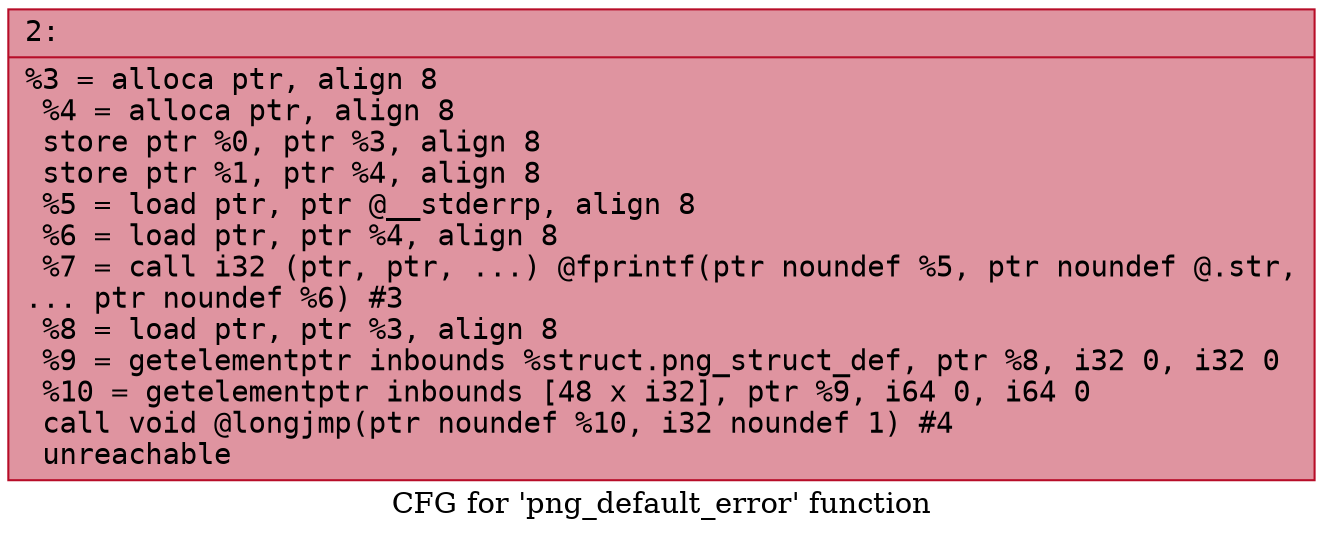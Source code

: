 digraph "CFG for 'png_default_error' function" {
	label="CFG for 'png_default_error' function";

	Node0x600000c85bd0 [shape=record,color="#b70d28ff", style=filled, fillcolor="#b70d2870" fontname="Courier",label="{2:\l|  %3 = alloca ptr, align 8\l  %4 = alloca ptr, align 8\l  store ptr %0, ptr %3, align 8\l  store ptr %1, ptr %4, align 8\l  %5 = load ptr, ptr @__stderrp, align 8\l  %6 = load ptr, ptr %4, align 8\l  %7 = call i32 (ptr, ptr, ...) @fprintf(ptr noundef %5, ptr noundef @.str,\l... ptr noundef %6) #3\l  %8 = load ptr, ptr %3, align 8\l  %9 = getelementptr inbounds %struct.png_struct_def, ptr %8, i32 0, i32 0\l  %10 = getelementptr inbounds [48 x i32], ptr %9, i64 0, i64 0\l  call void @longjmp(ptr noundef %10, i32 noundef 1) #4\l  unreachable\l}"];
}
